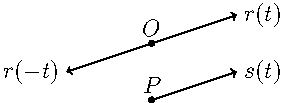 unitsize(1cm);

path op = (1.5, -0.5) -- (0, -1);
path om = (1.5, -0.5) -- (3, 0);
path pp = (1.5, -1.5) -- (3, -1);
pair O = point(op, 0);
pair P = point(pp, 0);

draw(op, arrow=Arrow(TeXHead), L=Label('$r(-t)$', position=EndPoint), align=W);
draw(om, arrow=Arrow(TeXHead), L=Label('$r(t)$', position=EndPoint), align=E);
draw(pp, arrow=Arrow(TeXHead), L=Label('$s(t)$', position=EndPoint), align=E);
dot(O, L=Label('$O$', position=MidPoint), align=N);
dot(P, L=Label('$P$', position=MidPoint), align=N);
